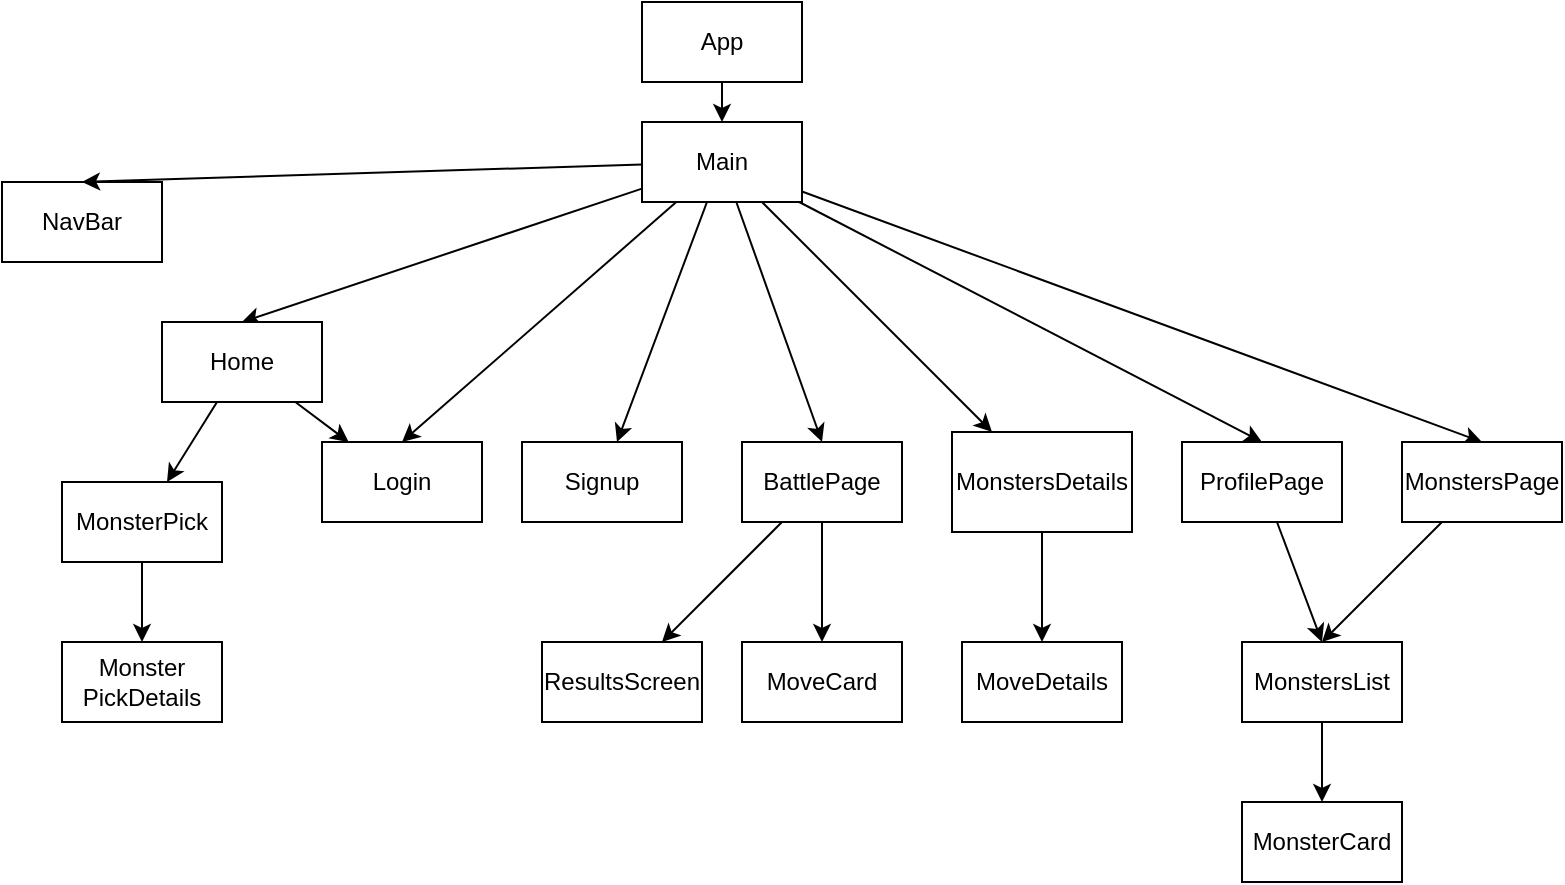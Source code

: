 <mxfile>
    <diagram id="-6fdzpnaXsolY_bF6zft" name="Page-1">
        <mxGraphModel dx="1150" dy="823" grid="1" gridSize="10" guides="1" tooltips="1" connect="1" arrows="1" fold="1" page="1" pageScale="1" pageWidth="850" pageHeight="1100" math="0" shadow="0">
            <root>
                <mxCell id="0"/>
                <mxCell id="1" parent="0"/>
                <mxCell id="12" style="edgeStyle=none;html=1;entryX=0.5;entryY=0;entryDx=0;entryDy=0;" parent="1" source="3" target="11" edge="1">
                    <mxGeometry relative="1" as="geometry"/>
                </mxCell>
                <mxCell id="3" value="App" style="rounded=0;whiteSpace=wrap;html=1;" parent="1" vertex="1">
                    <mxGeometry x="360" y="40" width="80" height="40" as="geometry"/>
                </mxCell>
                <mxCell id="4" value="NavBar" style="rounded=0;whiteSpace=wrap;html=1;" parent="1" vertex="1">
                    <mxGeometry x="40" y="130" width="80" height="40" as="geometry"/>
                </mxCell>
                <mxCell id="39" style="edgeStyle=none;html=1;" edge="1" parent="1" source="5" target="38">
                    <mxGeometry relative="1" as="geometry"/>
                </mxCell>
                <mxCell id="41" style="edgeStyle=none;html=1;" edge="1" parent="1" source="5" target="40">
                    <mxGeometry relative="1" as="geometry"/>
                </mxCell>
                <mxCell id="5" value="BattlePage" style="rounded=0;whiteSpace=wrap;html=1;" parent="1" vertex="1">
                    <mxGeometry x="410" y="260" width="80" height="40" as="geometry"/>
                </mxCell>
                <mxCell id="9" value="Login" style="rounded=0;whiteSpace=wrap;html=1;" parent="1" vertex="1">
                    <mxGeometry x="200" y="260" width="80" height="40" as="geometry"/>
                </mxCell>
                <mxCell id="13" style="edgeStyle=none;html=1;entryX=0.5;entryY=0;entryDx=0;entryDy=0;" parent="1" source="11" target="9" edge="1">
                    <mxGeometry relative="1" as="geometry"/>
                </mxCell>
                <mxCell id="14" style="edgeStyle=none;html=1;entryX=0.5;entryY=0;entryDx=0;entryDy=0;" parent="1" source="11" target="4" edge="1">
                    <mxGeometry relative="1" as="geometry"/>
                </mxCell>
                <mxCell id="15" style="edgeStyle=none;html=1;entryX=0.5;entryY=0;entryDx=0;entryDy=0;" parent="1" source="11" target="5" edge="1">
                    <mxGeometry relative="1" as="geometry"/>
                </mxCell>
                <mxCell id="17" style="edgeStyle=none;html=1;entryX=0.5;entryY=0;entryDx=0;entryDy=0;" parent="1" source="11" target="16" edge="1">
                    <mxGeometry relative="1" as="geometry"/>
                </mxCell>
                <mxCell id="22" style="edgeStyle=none;html=1;entryX=0.5;entryY=0;entryDx=0;entryDy=0;" parent="1" source="11" target="21" edge="1">
                    <mxGeometry relative="1" as="geometry"/>
                </mxCell>
                <mxCell id="28" style="edgeStyle=none;html=1;entryX=0.5;entryY=0;entryDx=0;entryDy=0;" parent="1" source="11" target="27" edge="1">
                    <mxGeometry relative="1" as="geometry"/>
                </mxCell>
                <mxCell id="37" style="edgeStyle=none;html=1;" edge="1" parent="1" source="11" target="36">
                    <mxGeometry relative="1" as="geometry"/>
                </mxCell>
                <mxCell id="43" style="edgeStyle=none;html=1;" edge="1" parent="1" source="11" target="42">
                    <mxGeometry relative="1" as="geometry"/>
                </mxCell>
                <mxCell id="11" value="Main" style="rounded=0;whiteSpace=wrap;html=1;" parent="1" vertex="1">
                    <mxGeometry x="360" y="100" width="80" height="40" as="geometry"/>
                </mxCell>
                <mxCell id="30" style="edgeStyle=none;html=1;" edge="1" parent="1" source="16" target="9">
                    <mxGeometry relative="1" as="geometry"/>
                </mxCell>
                <mxCell id="32" style="edgeStyle=none;html=1;" edge="1" parent="1" source="16" target="31">
                    <mxGeometry relative="1" as="geometry"/>
                </mxCell>
                <mxCell id="16" value="Home" style="rounded=0;whiteSpace=wrap;html=1;" parent="1" vertex="1">
                    <mxGeometry x="120" y="200" width="80" height="40" as="geometry"/>
                </mxCell>
                <mxCell id="24" style="edgeStyle=none;html=1;entryX=0.5;entryY=0;entryDx=0;entryDy=0;" parent="1" source="21" target="23" edge="1">
                    <mxGeometry relative="1" as="geometry"/>
                </mxCell>
                <mxCell id="21" value="MonstersPage" style="rounded=0;whiteSpace=wrap;html=1;" parent="1" vertex="1">
                    <mxGeometry x="740" y="260" width="80" height="40" as="geometry"/>
                </mxCell>
                <mxCell id="26" style="edgeStyle=none;html=1;entryX=0.5;entryY=0;entryDx=0;entryDy=0;" parent="1" source="23" target="25" edge="1">
                    <mxGeometry relative="1" as="geometry"/>
                </mxCell>
                <mxCell id="23" value="MonstersList" style="rounded=0;whiteSpace=wrap;html=1;" parent="1" vertex="1">
                    <mxGeometry x="660" y="360" width="80" height="40" as="geometry"/>
                </mxCell>
                <mxCell id="25" value="MonsterCard" style="rounded=0;whiteSpace=wrap;html=1;" parent="1" vertex="1">
                    <mxGeometry x="660" y="440" width="80" height="40" as="geometry"/>
                </mxCell>
                <mxCell id="29" style="edgeStyle=none;html=1;entryX=0.5;entryY=0;entryDx=0;entryDy=0;" parent="1" source="27" target="23" edge="1">
                    <mxGeometry relative="1" as="geometry"/>
                </mxCell>
                <mxCell id="27" value="ProfilePage" style="rounded=0;whiteSpace=wrap;html=1;" parent="1" vertex="1">
                    <mxGeometry x="630" y="260" width="80" height="40" as="geometry"/>
                </mxCell>
                <mxCell id="35" style="edgeStyle=none;html=1;" edge="1" parent="1" source="31" target="33">
                    <mxGeometry relative="1" as="geometry"/>
                </mxCell>
                <mxCell id="31" value="MonsterPick" style="rounded=0;whiteSpace=wrap;html=1;" vertex="1" parent="1">
                    <mxGeometry x="70" y="280" width="80" height="40" as="geometry"/>
                </mxCell>
                <mxCell id="33" value="Monster&lt;br&gt;PickDetails" style="rounded=0;whiteSpace=wrap;html=1;" vertex="1" parent="1">
                    <mxGeometry x="70" y="360" width="80" height="40" as="geometry"/>
                </mxCell>
                <mxCell id="36" value="Signup" style="rounded=0;whiteSpace=wrap;html=1;" vertex="1" parent="1">
                    <mxGeometry x="300" y="260" width="80" height="40" as="geometry"/>
                </mxCell>
                <mxCell id="38" value="ResultsScreen" style="rounded=0;whiteSpace=wrap;html=1;" vertex="1" parent="1">
                    <mxGeometry x="310" y="360" width="80" height="40" as="geometry"/>
                </mxCell>
                <mxCell id="40" value="MoveCard" style="rounded=0;whiteSpace=wrap;html=1;" vertex="1" parent="1">
                    <mxGeometry x="410" y="360" width="80" height="40" as="geometry"/>
                </mxCell>
                <mxCell id="45" style="edgeStyle=none;html=1;" edge="1" parent="1" source="42" target="44">
                    <mxGeometry relative="1" as="geometry"/>
                </mxCell>
                <mxCell id="42" value="MonstersDetails" style="rounded=0;whiteSpace=wrap;html=1;" vertex="1" parent="1">
                    <mxGeometry x="515" y="255" width="90" height="50" as="geometry"/>
                </mxCell>
                <mxCell id="44" value="MoveDetails" style="rounded=0;whiteSpace=wrap;html=1;" vertex="1" parent="1">
                    <mxGeometry x="520" y="360" width="80" height="40" as="geometry"/>
                </mxCell>
            </root>
        </mxGraphModel>
    </diagram>
</mxfile>